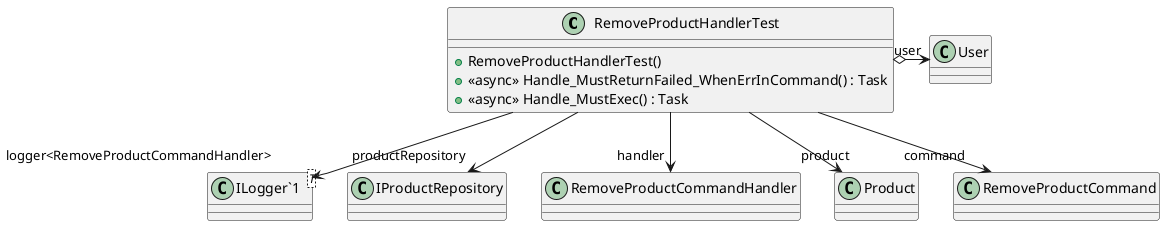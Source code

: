 @startuml
class RemoveProductHandlerTest {
    + RemoveProductHandlerTest()
    + <<async>> Handle_MustReturnFailed_WhenErrInCommand() : Task
    + <<async>> Handle_MustExec() : Task
}
class "ILogger`1"<T> {
}
RemoveProductHandlerTest --> "productRepository" IProductRepository
RemoveProductHandlerTest --> "logger<RemoveProductCommandHandler>" "ILogger`1"
RemoveProductHandlerTest --> "handler" RemoveProductCommandHandler
RemoveProductHandlerTest --> "product" Product
RemoveProductHandlerTest --> "command" RemoveProductCommand
RemoveProductHandlerTest o-> "user" User
@enduml
